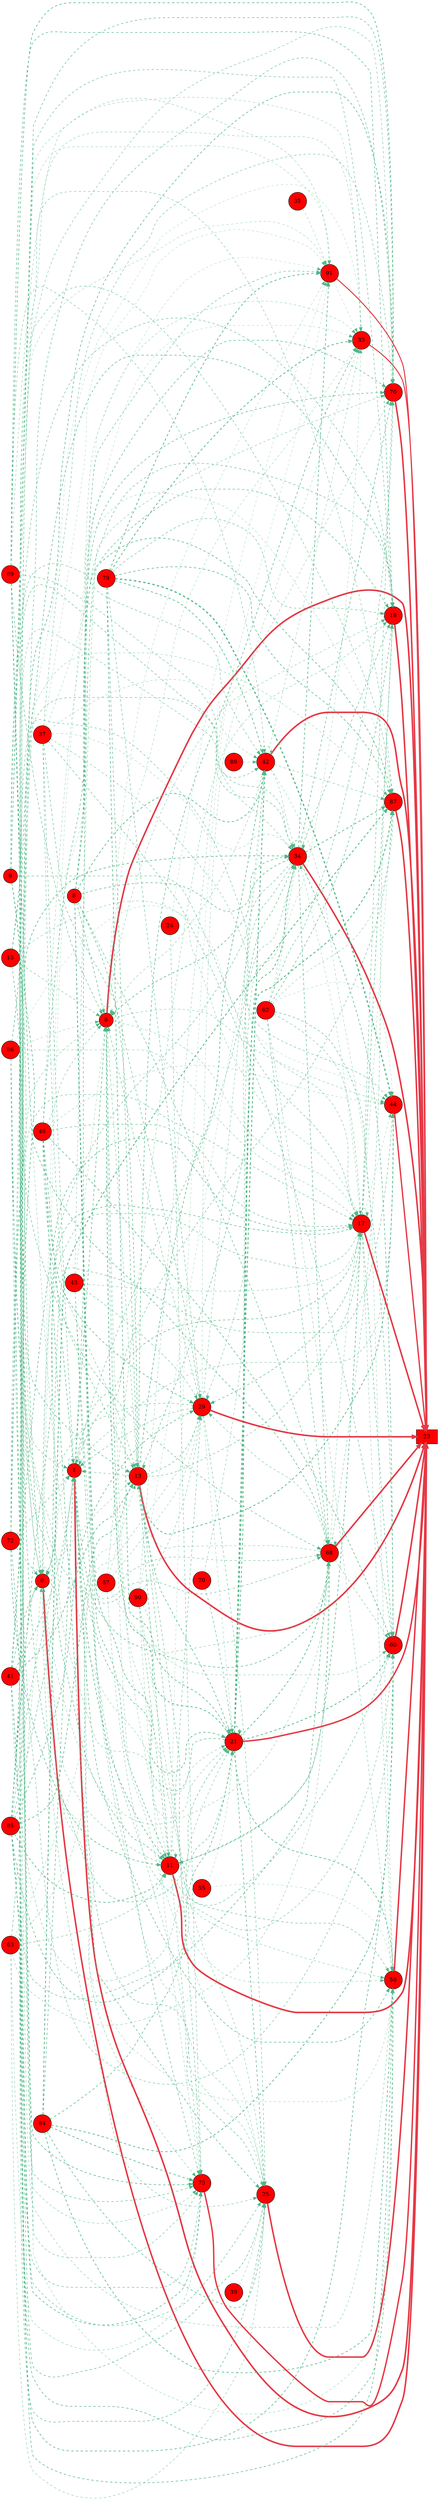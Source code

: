 digraph G{
rankdir=LR;
0 [style=filled, shape=circle, fillcolor="#fe0000", label="0"];
1 [style=filled, shape=circle, fillcolor="#fe0000", label="1"];
6 [style=filled, shape=circle, fillcolor="#fe0000", label="6"];
8 [style=filled, shape=circle, fillcolor="#fe0000", label="8"];
9 [style=filled, shape=circle, fillcolor="#fe0000", label="9"];
11 [style=filled, shape=circle, fillcolor="#fe0000", label="11"];
13 [style=filled, shape=circle, fillcolor="#fe0000", label="13"];
15 [style=filled, shape=circle, fillcolor="#fe0000", label="15"];
17 [style=filled, shape=circle, fillcolor="#fe0000", label="17"];
18 [style=filled, shape=circle, fillcolor="#fe0000", label="18"];
20 [style=filled, shape=circle, fillcolor="#fe0000", label="20"];
21 [style=filled, shape=circle, fillcolor="#fe0000", label="21"];
23 [style=filled, shape=box, fillcolor="#fe0000", label="23"];
24 [style=filled, shape=circle, fillcolor="#fe0000", label="24"];
25 [style=filled, shape=circle, fillcolor="#fe0000", label="25"];
29 [style=filled, shape=circle, fillcolor="#fe0000", label="29"];
33 [style=filled, shape=circle, fillcolor="#fe0000", label="33"];
34 [style=filled, shape=circle, fillcolor="#fe0000", label="34"];
35 [style=filled, shape=circle, fillcolor="#fe0000", label="35"];
37 [style=filled, shape=circle, fillcolor="#fe0000", label="37"];
39 [style=filled, shape=circle, fillcolor="#fe0000", label="39"];
41 [style=filled, shape=circle, fillcolor="#fe0000", label="41"];
42 [style=filled, shape=circle, fillcolor="#fe0000", label="42"];
43 [style=filled, shape=circle, fillcolor="#fe0000", label="43"];
44 [style=filled, shape=circle, fillcolor="#fe0000", label="44"];
46 [style=filled, shape=circle, fillcolor="#fe0000", label="46"];
55 [style=filled, shape=circle, fillcolor="#fe0000", label="55"];
57 [style=filled, shape=circle, fillcolor="#fe0000", label="57"];
58 [style=filled, shape=circle, fillcolor="#fe0000", label="58"];
60 [style=filled, shape=circle, fillcolor="#fe0000", label="60"];
62 [style=filled, shape=circle, fillcolor="#fe0000", label="62"];
63 [style=filled, shape=circle, fillcolor="#fe0000", label="63"];
68 [style=filled, shape=circle, fillcolor="#fe0000", label="68"];
69 [style=filled, shape=circle, fillcolor="#fe0000", label="69"];
70 [style=filled, shape=circle, fillcolor="#fe0000", label="70"];
72 [style=filled, shape=circle, fillcolor="#fe0000", label="72"];
75 [style=filled, shape=circle, fillcolor="#fe0000", label="75"];
79 [style=filled, shape=circle, fillcolor="#fe0000", label="79"];
84 [style=filled, shape=circle, fillcolor="#fe0000", label="84"];
85 [style=filled, shape=circle, fillcolor="#fe0000", label="85"];
86 [style=filled, shape=circle, fillcolor="#fe0000", label="86"];
87 [style=filled, shape=circle, fillcolor="#fe0000", label="87"];
89 [style=filled, shape=circle, fillcolor="#fe0000", label="89"];
90 [style=filled, shape=circle, fillcolor="#fe0000", label="90"];
91 [style=filled, shape=circle, fillcolor="#fe0000", label="91"];
13 -> 23 [color="#e63946",penwidth=4.00];
1 -> 23 [color="#e63946",penwidth=3.99];
11 -> 23 [color="#e63946",penwidth=3.99];
6 -> 23 [color="#e63946",penwidth=3.98];
29 -> 23 [color="#e63946",penwidth=3.98];
42 -> 23 [color="#e63946",penwidth=3.96];
60 -> 23 [color="#e63946",penwidth=3.96];
68 -> 23 [color="#e63946",penwidth=3.95];
34 -> 23 [color="#e63946",penwidth=3.94];
18 -> 23 [color="#e63946",penwidth=3.91];
17 -> 23 [color="#e63946",penwidth=3.90];
87 -> 23 [color="#e63946",penwidth=3.87];
0 -> 23 [color="#e63946",penwidth=3.87];
70 -> 23 [color="#e63946",penwidth=3.85];
25 -> 23 [color="#e63946",penwidth=3.79];
58 -> 23 [color="#e63946",penwidth=3.70];
21 -> 23 [color="#e63946",penwidth=3.67];
75 -> 23 [color="#e63946",penwidth=3.58];
44 -> 23 [color="#e63946",penwidth=3.33];
33 -> 23 [color="#e63946",penwidth=2.50];
91 -> 23 [color="#e63946",penwidth=2.49];
41 -> 0 [color="#52b788",style=dashed,penwidth=1.30];
69 -> 0 [color="#52b788",style=dashed,penwidth=1.27];
85 -> 0 [color="#52b788",style=dashed,penwidth=1.22];
72 -> 0 [color="#52b788",style=dashed,penwidth=1.12];
34 -> 0 [color="#52b788",style=dashed,penwidth=1.10];
17 -> 0 [color="#52b788",style=dashed,penwidth=1.04];
29 -> 0 [color="#52b788",style=dashed,penwidth=1.01];
9 -> 0 [color="#52b788",style=dashed,penwidth=1.00];
86 -> 0 [color="#52b788",style=dashed,penwidth=0.88];
11 -> 0 [color="#52b788",style=dashed,penwidth=0.87];
0 -> 0 [color="#52b788",style=dashed,penwidth=0.78];
68 -> 0 [color="#52b788",style=dashed,penwidth=0.76];
63 -> 0 [color="#52b788",style=dashed,penwidth=0.71];
15 -> 0 [color="#52b788",style=dashed,penwidth=0.70];
46 -> 1 [color="#52b788",style=dashed,penwidth=1.36];
21 -> 1 [color="#52b788",style=dashed,penwidth=1.32];
84 -> 1 [color="#52b788",style=dashed,penwidth=1.29];
41 -> 1 [color="#52b788",style=dashed,penwidth=1.24];
85 -> 1 [color="#52b788",style=dashed,penwidth=1.18];
1 -> 1 [color="#52b788",style=dashed,penwidth=1.15];
72 -> 1 [color="#52b788",style=dashed,penwidth=1.10];
34 -> 1 [color="#52b788",style=dashed,penwidth=1.06];
37 -> 1 [color="#52b788",style=dashed,penwidth=1.04];
29 -> 1 [color="#52b788",style=dashed,penwidth=0.99];
9 -> 1 [color="#52b788",style=dashed,penwidth=0.97];
13 -> 1 [color="#52b788",style=dashed,penwidth=0.91];
0 -> 1 [color="#52b788",style=dashed,penwidth=0.81];
21 -> 6 [color="#52b788",style=dashed,penwidth=1.81];
34 -> 6 [color="#52b788",style=dashed,penwidth=1.45];
1 -> 6 [color="#52b788",style=dashed,penwidth=1.42];
8 -> 6 [color="#52b788",style=dashed,penwidth=1.33];
69 -> 6 [color="#52b788",style=dashed,penwidth=1.16];
29 -> 6 [color="#52b788",style=dashed,penwidth=1.01];
6 -> 6 [color="#52b788",style=dashed,penwidth=0.92];
15 -> 6 [color="#52b788",style=dashed,penwidth=0.92];
46 -> 6 [color="#52b788",style=dashed,penwidth=0.88];
72 -> 6 [color="#52b788",style=dashed,penwidth=0.84];
42 -> 6 [color="#52b788",style=dashed,penwidth=0.80];
11 -> 6 [color="#52b788",style=dashed,penwidth=0.70];
43 -> 6 [color="#52b788",style=dashed,penwidth=0.63];
86 -> 6 [color="#52b788",style=dashed,penwidth=0.62];
85 -> 11 [color="#52b788",style=dashed,penwidth=1.60];
17 -> 11 [color="#52b788",style=dashed,penwidth=1.56];
1 -> 11 [color="#52b788",style=dashed,penwidth=1.55];
72 -> 11 [color="#52b788",style=dashed,penwidth=1.50];
8 -> 11 [color="#52b788",style=dashed,penwidth=1.39];
9 -> 11 [color="#52b788",style=dashed,penwidth=1.32];
13 -> 11 [color="#52b788",style=dashed,penwidth=1.26];
11 -> 11 [color="#52b788",style=dashed,penwidth=1.17];
68 -> 11 [color="#52b788",style=dashed,penwidth=1.10];
90 -> 11 [color="#52b788",style=dashed,penwidth=1.06];
63 -> 11 [color="#52b788",style=dashed,penwidth=0.97];
41 -> 13 [color="#52b788",style=dashed,penwidth=1.58];
85 -> 13 [color="#52b788",style=dashed,penwidth=1.51];
8 -> 13 [color="#52b788",style=dashed,penwidth=1.31];
9 -> 13 [color="#52b788",style=dashed,penwidth=1.24];
79 -> 13 [color="#52b788",style=dashed,penwidth=1.20];
13 -> 13 [color="#52b788",style=dashed,penwidth=1.20];
46 -> 13 [color="#52b788",style=dashed,penwidth=1.14];
37 -> 13 [color="#52b788",style=dashed,penwidth=0.95];
6 -> 13 [color="#52b788",style=dashed,penwidth=0.89];
68 -> 13 [color="#52b788",style=dashed,penwidth=0.77];
0 -> 13 [color="#52b788",style=dashed,penwidth=0.70];
63 -> 13 [color="#52b788",style=dashed,penwidth=0.65];
57 -> 13 [color="#52b788",style=dashed,penwidth=0.64];
41 -> 17 [color="#52b788",style=dashed,penwidth=1.39];
85 -> 17 [color="#52b788",style=dashed,penwidth=1.32];
1 -> 17 [color="#52b788",style=dashed,penwidth=1.28];
46 -> 17 [color="#52b788",style=dashed,penwidth=1.11];
9 -> 17 [color="#52b788",style=dashed,penwidth=1.07];
13 -> 17 [color="#52b788",style=dashed,penwidth=1.04];
72 -> 17 [color="#52b788",style=dashed,penwidth=1.02];
17 -> 17 [color="#52b788",style=dashed,penwidth=0.92];
62 -> 17 [color="#52b788",style=dashed,penwidth=0.92];
37 -> 17 [color="#52b788",style=dashed,penwidth=0.89];
86 -> 17 [color="#52b788",style=dashed,penwidth=0.77];
43 -> 17 [color="#52b788",style=dashed,penwidth=0.77];
15 -> 17 [color="#52b788",style=dashed,penwidth=0.77];
6 -> 17 [color="#52b788",style=dashed,penwidth=0.76];
68 -> 17 [color="#52b788",style=dashed,penwidth=0.72];
41 -> 18 [color="#52b788",style=dashed,penwidth=1.38];
69 -> 18 [color="#52b788",style=dashed,penwidth=1.32];
17 -> 18 [color="#52b788",style=dashed,penwidth=1.29];
62 -> 18 [color="#52b788",style=dashed,penwidth=1.27];
1 -> 18 [color="#52b788",style=dashed,penwidth=1.26];
34 -> 18 [color="#52b788",style=dashed,penwidth=1.23];
8 -> 18 [color="#52b788",style=dashed,penwidth=1.14];
86 -> 18 [color="#52b788",style=dashed,penwidth=1.11];
9 -> 18 [color="#52b788",style=dashed,penwidth=1.08];
79 -> 18 [color="#52b788",style=dashed,penwidth=1.07];
68 -> 18 [color="#52b788",style=dashed,penwidth=0.88];
57 -> 18 [color="#52b788",style=dashed,penwidth=0.79];
6 -> 18 [color="#52b788",style=dashed,penwidth=0.78];
21 -> 21 [color="#52b788",style=dashed,penwidth=1.70];
8 -> 21 [color="#52b788",style=dashed,penwidth=1.57];
79 -> 21 [color="#52b788",style=dashed,penwidth=1.55];
13 -> 21 [color="#52b788",style=dashed,penwidth=1.44];
84 -> 21 [color="#52b788",style=dashed,penwidth=1.40];
20 -> 21 [color="#52b788",style=dashed,penwidth=1.20];
15 -> 21 [color="#52b788",style=dashed,penwidth=1.17];
85 -> 21 [color="#52b788",style=dashed,penwidth=1.12];
41 -> 21 [color="#52b788",style=dashed,penwidth=0.88];
9 -> 21 [color="#52b788",style=dashed,penwidth=0.83];
69 -> 21 [color="#52b788",style=dashed,penwidth=0.75];
29 -> 21 [color="#52b788",style=dashed,penwidth=0.66];
55 -> 21 [color="#52b788",style=dashed,penwidth=0.58];
21 -> 25 [color="#52b788",style=dashed,penwidth=1.46];
84 -> 25 [color="#52b788",style=dashed,penwidth=1.38];
46 -> 25 [color="#52b788",style=dashed,penwidth=1.37];
41 -> 25 [color="#52b788",style=dashed,penwidth=1.25];
85 -> 25 [color="#52b788",style=dashed,penwidth=1.20];
1 -> 25 [color="#52b788",style=dashed,penwidth=1.16];
72 -> 25 [color="#52b788",style=dashed,penwidth=1.11];
29 -> 25 [color="#52b788",style=dashed,penwidth=1.00];
0 -> 25 [color="#52b788",style=dashed,penwidth=0.91];
90 -> 25 [color="#52b788",style=dashed,penwidth=0.86];
43 -> 25 [color="#52b788",style=dashed,penwidth=0.84];
63 -> 25 [color="#52b788",style=dashed,penwidth=0.82];
57 -> 25 [color="#52b788",style=dashed,penwidth=0.81];
6 -> 25 [color="#52b788",style=dashed,penwidth=0.71];
39 -> 25 [color="#52b788",style=dashed,penwidth=0.70];
46 -> 29 [color="#52b788",style=dashed,penwidth=1.46];
85 -> 29 [color="#52b788",style=dashed,penwidth=1.43];
17 -> 29 [color="#52b788",style=dashed,penwidth=1.23];
29 -> 29 [color="#52b788",style=dashed,penwidth=1.20];
37 -> 29 [color="#52b788",style=dashed,penwidth=1.16];
13 -> 29 [color="#52b788",style=dashed,penwidth=1.13];
79 -> 29 [color="#52b788",style=dashed,penwidth=1.10];
11 -> 29 [color="#52b788",style=dashed,penwidth=1.05];
43 -> 29 [color="#52b788",style=dashed,penwidth=0.98];
68 -> 29 [color="#52b788",style=dashed,penwidth=0.90];
90 -> 29 [color="#52b788",style=dashed,penwidth=0.86];
63 -> 29 [color="#52b788",style=dashed,penwidth=0.77];
57 -> 29 [color="#52b788",style=dashed,penwidth=0.75];
79 -> 33 [color="#52b788",style=dashed,penwidth=1.91];
13 -> 33 [color="#52b788",style=dashed,penwidth=1.39];
15 -> 33 [color="#52b788",style=dashed,penwidth=0.76];
42 -> 33 [color="#52b788",style=dashed,penwidth=0.72];
46 -> 33 [color="#52b788",style=dashed,penwidth=0.68];
9 -> 33 [color="#52b788",style=dashed,penwidth=0.68];
29 -> 33 [color="#52b788",style=dashed,penwidth=0.64];
6 -> 33 [color="#52b788",style=dashed,penwidth=0.63];
62 -> 33 [color="#52b788",style=dashed,penwidth=0.58];
91 -> 33 [color="#52b788",style=dashed,penwidth=0.50];
0 -> 33 [color="#52b788",style=dashed,penwidth=0.50];
63 -> 33 [color="#52b788",style=dashed,penwidth=0.50];
21 -> 34 [color="#52b788",style=dashed,penwidth=1.86];
85 -> 34 [color="#52b788",style=dashed,penwidth=1.55];
34 -> 34 [color="#52b788",style=dashed,penwidth=1.45];
8 -> 34 [color="#52b788",style=dashed,penwidth=1.34];
13 -> 34 [color="#52b788",style=dashed,penwidth=1.23];
9 -> 34 [color="#52b788",style=dashed,penwidth=1.14];
69 -> 34 [color="#52b788",style=dashed,penwidth=1.05];
29 -> 34 [color="#52b788",style=dashed,penwidth=0.91];
15 -> 34 [color="#52b788",style=dashed,penwidth=0.90];
20 -> 34 [color="#52b788",style=dashed,penwidth=0.85];
42 -> 34 [color="#52b788",style=dashed,penwidth=0.77];
62 -> 34 [color="#52b788",style=dashed,penwidth=0.71];
17 -> 34 [color="#52b788",style=dashed,penwidth=0.65];
37 -> 34 [color="#52b788",style=dashed,penwidth=0.64];
21 -> 42 [color="#52b788",style=dashed,penwidth=2.32];
8 -> 42 [color="#52b788",style=dashed,penwidth=1.69];
79 -> 42 [color="#52b788",style=dashed,penwidth=1.64];
13 -> 42 [color="#52b788",style=dashed,penwidth=1.58];
41 -> 42 [color="#52b788",style=dashed,penwidth=1.09];
42 -> 42 [color="#52b788",style=dashed,penwidth=1.04];
9 -> 42 [color="#52b788",style=dashed,penwidth=1.03];
69 -> 42 [color="#52b788",style=dashed,penwidth=0.94];
29 -> 42 [color="#52b788",style=dashed,penwidth=0.85];
89 -> 42 [color="#52b788",style=dashed,penwidth=0.67];
37 -> 42 [color="#52b788",style=dashed,penwidth=0.64];
90 -> 42 [color="#52b788",style=dashed,penwidth=0.52];
79 -> 44 [color="#52b788",style=dashed,penwidth=3.00];
13 -> 44 [color="#52b788",style=dashed,penwidth=1.86];
85 -> 44 [color="#52b788",style=dashed,penwidth=1.10];
15 -> 44 [color="#52b788",style=dashed,penwidth=1.02];
1 -> 44 [color="#52b788",style=dashed,penwidth=0.90];
6 -> 44 [color="#52b788",style=dashed,penwidth=0.80];
46 -> 44 [color="#52b788",style=dashed,penwidth=0.60];
17 -> 44 [color="#52b788",style=dashed,penwidth=0.55];
86 -> 44 [color="#52b788",style=dashed,penwidth=0.50];
62 -> 44 [color="#52b788",style=dashed,penwidth=0.50];
21 -> 58 [color="#52b788",style=dashed,penwidth=1.68];
84 -> 58 [color="#52b788",style=dashed,penwidth=1.60];
85 -> 58 [color="#52b788",style=dashed,penwidth=1.39];
41 -> 58 [color="#52b788",style=dashed,penwidth=1.37];
1 -> 58 [color="#52b788",style=dashed,penwidth=1.36];
13 -> 58 [color="#52b788",style=dashed,penwidth=1.10];
62 -> 58 [color="#52b788",style=dashed,penwidth=0.81];
15 -> 58 [color="#52b788",style=dashed,penwidth=0.80];
6 -> 58 [color="#52b788",style=dashed,penwidth=0.79];
17 -> 58 [color="#52b788",style=dashed,penwidth=0.77];
86 -> 58 [color="#52b788",style=dashed,penwidth=0.69];
42 -> 58 [color="#52b788",style=dashed,penwidth=0.69];
11 -> 58 [color="#52b788",style=dashed,penwidth=0.68];
0 -> 58 [color="#52b788",style=dashed,penwidth=0.61];
55 -> 58 [color="#52b788",style=dashed,penwidth=0.55];
21 -> 60 [color="#52b788",style=dashed,penwidth=1.85];
84 -> 60 [color="#52b788",style=dashed,penwidth=1.77];
85 -> 60 [color="#52b788",style=dashed,penwidth=1.54];
34 -> 60 [color="#52b788",style=dashed,penwidth=1.47];
46 -> 60 [color="#52b788",style=dashed,penwidth=1.45];
17 -> 60 [color="#52b788",style=dashed,penwidth=1.22];
62 -> 60 [color="#52b788",style=dashed,penwidth=1.18];
37 -> 60 [color="#52b788",style=dashed,penwidth=1.14];
11 -> 60 [color="#52b788",style=dashed,penwidth=1.06];
86 -> 60 [color="#52b788",style=dashed,penwidth=1.01];
43 -> 60 [color="#52b788",style=dashed,penwidth=0.94];
68 -> 60 [color="#52b788",style=dashed,penwidth=0.86];
57 -> 60 [color="#52b788",style=dashed,penwidth=0.75];
21 -> 68 [color="#52b788",style=dashed,penwidth=1.67];
69 -> 68 [color="#52b788",style=dashed,penwidth=1.43];
85 -> 68 [color="#52b788",style=dashed,penwidth=1.40];
1 -> 68 [color="#52b788",style=dashed,penwidth=1.36];
34 -> 68 [color="#52b788",style=dashed,penwidth=1.33];
8 -> 68 [color="#52b788",style=dashed,penwidth=1.22];
62 -> 68 [color="#52b788",style=dashed,penwidth=1.20];
9 -> 68 [color="#52b788",style=dashed,penwidth=1.16];
86 -> 68 [color="#52b788",style=dashed,penwidth=1.03];
43 -> 68 [color="#52b788",style=dashed,penwidth=0.97];
68 -> 68 [color="#52b788",style=dashed,penwidth=0.89];
90 -> 68 [color="#52b788",style=dashed,penwidth=0.86];
63 -> 68 [color="#52b788",style=dashed,penwidth=0.77];
69 -> 70 [color="#52b788",style=dashed,penwidth=1.54];
85 -> 70 [color="#52b788",style=dashed,penwidth=1.49];
34 -> 70 [color="#52b788",style=dashed,penwidth=1.36];
46 -> 70 [color="#52b788",style=dashed,penwidth=1.29];
8 -> 70 [color="#52b788",style=dashed,penwidth=1.28];
9 -> 70 [color="#52b788",style=dashed,penwidth=1.21];
72 -> 70 [color="#52b788",style=dashed,penwidth=1.14];
62 -> 70 [color="#52b788",style=dashed,penwidth=1.08];
17 -> 70 [color="#52b788",style=dashed,penwidth=1.06];
37 -> 70 [color="#52b788",style=dashed,penwidth=0.98];
86 -> 70 [color="#52b788",style=dashed,penwidth=0.92];
43 -> 70 [color="#52b788",style=dashed,penwidth=0.82];
90 -> 70 [color="#52b788",style=dashed,penwidth=0.72];
84 -> 75 [color="#52b788",style=dashed,penwidth=1.69];
41 -> 75 [color="#52b788",style=dashed,penwidth=1.49];
69 -> 75 [color="#52b788",style=dashed,penwidth=1.46];
8 -> 75 [color="#52b788",style=dashed,penwidth=1.23];
13 -> 75 [color="#52b788",style=dashed,penwidth=1.14];
9 -> 75 [color="#52b788",style=dashed,penwidth=1.14];
72 -> 75 [color="#52b788",style=dashed,penwidth=1.13];
86 -> 75 [color="#52b788",style=dashed,penwidth=1.01];
24 -> 75 [color="#52b788",style=dashed,penwidth=0.96];
11 -> 75 [color="#52b788",style=dashed,penwidth=0.89];
15 -> 75 [color="#52b788",style=dashed,penwidth=0.82];
0 -> 75 [color="#52b788",style=dashed,penwidth=0.82];
63 -> 75 [color="#52b788",style=dashed,penwidth=0.74];
90 -> 75 [color="#52b788",style=dashed,penwidth=0.70];
21 -> 87 [color="#52b788",style=dashed,penwidth=2.26];
84 -> 87 [color="#52b788",style=dashed,penwidth=2.10];
34 -> 87 [color="#52b788",style=dashed,penwidth=1.70];
8 -> 87 [color="#52b788",style=dashed,penwidth=1.51];
79 -> 87 [color="#52b788",style=dashed,penwidth=1.49];
1 -> 87 [color="#52b788",style=dashed,penwidth=1.07];
15 -> 87 [color="#52b788",style=dashed,penwidth=1.01];
9 -> 87 [color="#52b788",style=dashed,penwidth=0.91];
42 -> 87 [color="#52b788",style=dashed,penwidth=0.89];
62 -> 87 [color="#52b788",style=dashed,penwidth=0.74];
72 -> 87 [color="#52b788",style=dashed,penwidth=0.68];
17 -> 87 [color="#52b788",style=dashed,penwidth=0.61];
37 -> 87 [color="#52b788",style=dashed,penwidth=0.59];
79 -> 91 [color="#52b788",style=dashed,penwidth=1.80];
34 -> 91 [color="#52b788",style=dashed,penwidth=1.66];
8 -> 91 [color="#52b788",style=dashed,penwidth=1.12];
69 -> 91 [color="#52b788",style=dashed,penwidth=0.75];
35 -> 91 [color="#52b788",style=dashed,penwidth=0.67];
9 -> 91 [color="#52b788",style=dashed,penwidth=0.63];
86 -> 91 [color="#52b788",style=dashed,penwidth=0.61];
6 -> 91 [color="#52b788",style=dashed,penwidth=0.56];
24 -> 91 [color="#52b788",style=dashed,penwidth=0.52];
37 -> 91 [color="#52b788",style=dashed,penwidth=0.51];
0 -> 91 [color="#52b788",style=dashed,penwidth=0.50];
11 -> 91 [color="#52b788",style=dashed,penwidth=0.50];
}